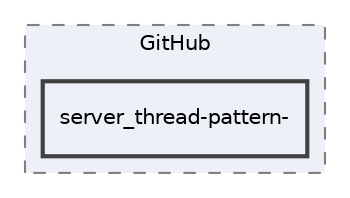 digraph "/home/yvzayets/Документы/GitHub/server_thread-pattern-"
{
 // LATEX_PDF_SIZE
  edge [fontname="Helvetica",fontsize="10",labelfontname="Helvetica",labelfontsize="10"];
  node [fontname="Helvetica",fontsize="10",shape=record];
  compound=true
  subgraph clusterdir_0dea5837734f1def49efb6e0f46ce015 {
    graph [ bgcolor="#edf0f7", pencolor="grey50", style="filled,dashed,", label="GitHub", fontname="Helvetica", fontsize="10", URL="dir_0dea5837734f1def49efb6e0f46ce015.html"]
  dir_26f4ca58c8766c6af4695911a782f16e [shape=box, label="server_thread-pattern-", style="filled,bold,", fillcolor="#edf0f7", color="grey25", URL="dir_26f4ca58c8766c6af4695911a782f16e.html"];
  }
}

